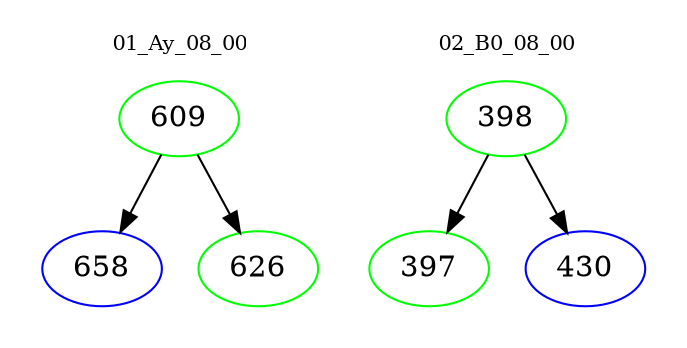 digraph{
subgraph cluster_0 {
color = white
label = "01_Ay_08_00";
fontsize=10;
T0_609 [label="609", color="green"]
T0_609 -> T0_658 [color="black"]
T0_658 [label="658", color="blue"]
T0_609 -> T0_626 [color="black"]
T0_626 [label="626", color="green"]
}
subgraph cluster_1 {
color = white
label = "02_B0_08_00";
fontsize=10;
T1_398 [label="398", color="green"]
T1_398 -> T1_397 [color="black"]
T1_397 [label="397", color="green"]
T1_398 -> T1_430 [color="black"]
T1_430 [label="430", color="blue"]
}
}
